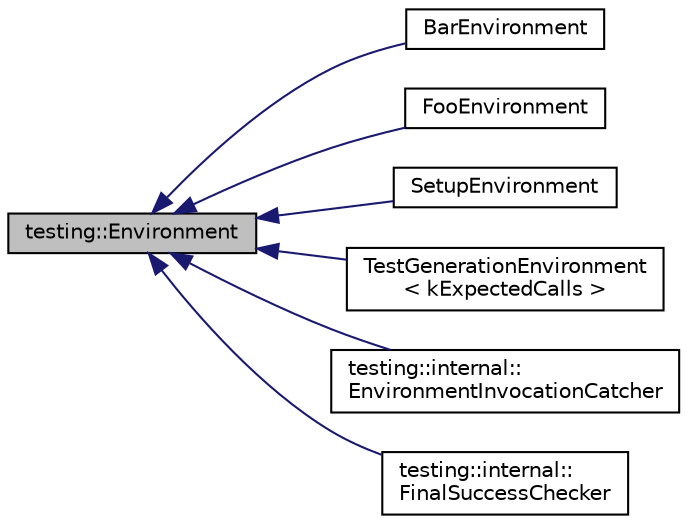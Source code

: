 digraph "testing::Environment"
{
 // LATEX_PDF_SIZE
  edge [fontname="Helvetica",fontsize="10",labelfontname="Helvetica",labelfontsize="10"];
  node [fontname="Helvetica",fontsize="10",shape=record];
  rankdir="LR";
  Node1 [label="testing::Environment",height=0.2,width=0.4,color="black", fillcolor="grey75", style="filled", fontcolor="black",tooltip=" "];
  Node1 -> Node2 [dir="back",color="midnightblue",fontsize="10",style="solid",fontname="Helvetica"];
  Node2 [label="BarEnvironment",height=0.2,width=0.4,color="black", fillcolor="white", style="filled",URL="$classBarEnvironment.html",tooltip=" "];
  Node1 -> Node3 [dir="back",color="midnightblue",fontsize="10",style="solid",fontname="Helvetica"];
  Node3 [label="FooEnvironment",height=0.2,width=0.4,color="black", fillcolor="white", style="filled",URL="$classFooEnvironment.html",tooltip=" "];
  Node1 -> Node4 [dir="back",color="midnightblue",fontsize="10",style="solid",fontname="Helvetica"];
  Node4 [label="SetupEnvironment",height=0.2,width=0.4,color="black", fillcolor="white", style="filled",URL="$classSetupEnvironment.html",tooltip=" "];
  Node1 -> Node5 [dir="back",color="midnightblue",fontsize="10",style="solid",fontname="Helvetica"];
  Node5 [label="TestGenerationEnvironment\l\< kExpectedCalls \>",height=0.2,width=0.4,color="black", fillcolor="white", style="filled",URL="$classTestGenerationEnvironment.html",tooltip=" "];
  Node1 -> Node6 [dir="back",color="midnightblue",fontsize="10",style="solid",fontname="Helvetica"];
  Node6 [label="testing::internal::\lEnvironmentInvocationCatcher",height=0.2,width=0.4,color="black", fillcolor="white", style="filled",URL="$classtesting_1_1internal_1_1EnvironmentInvocationCatcher.html",tooltip=" "];
  Node1 -> Node7 [dir="back",color="midnightblue",fontsize="10",style="solid",fontname="Helvetica"];
  Node7 [label="testing::internal::\lFinalSuccessChecker",height=0.2,width=0.4,color="black", fillcolor="white", style="filled",URL="$classtesting_1_1internal_1_1FinalSuccessChecker.html",tooltip=" "];
}
